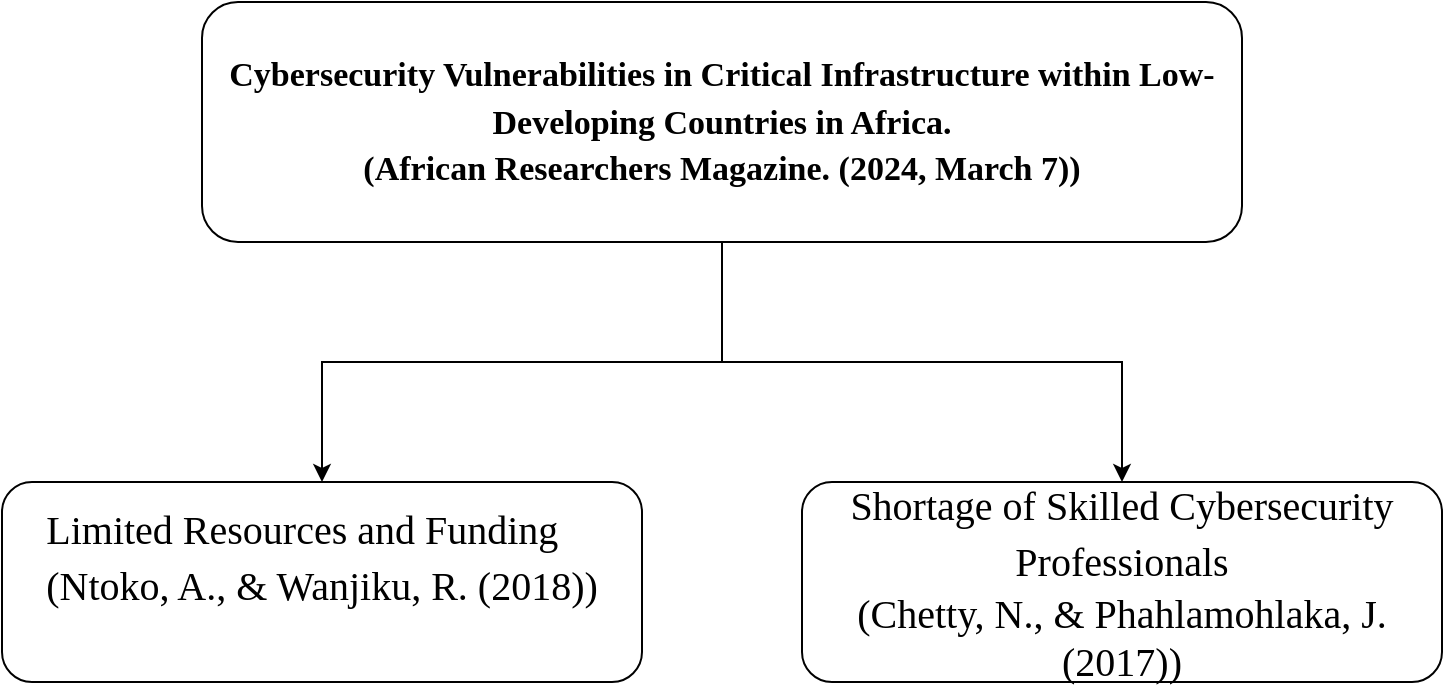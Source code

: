 <mxfile version="24.4.7" type="github">
  <diagram name="Page-1" id="ofCjfKJO8BuFq5yXyWCo">
    <mxGraphModel dx="828" dy="481" grid="1" gridSize="10" guides="1" tooltips="1" connect="1" arrows="1" fold="1" page="1" pageScale="1" pageWidth="850" pageHeight="1100" math="0" shadow="0">
      <root>
        <mxCell id="0" />
        <mxCell id="1" parent="0" />
        <mxCell id="ubxCL5xXY2yEDinQhzXY-3" value="" style="edgeStyle=orthogonalEdgeStyle;rounded=0;orthogonalLoop=1;jettySize=auto;html=1;" edge="1" parent="1" source="ubxCL5xXY2yEDinQhzXY-1" target="ubxCL5xXY2yEDinQhzXY-2">
          <mxGeometry relative="1" as="geometry" />
        </mxCell>
        <mxCell id="ubxCL5xXY2yEDinQhzXY-1" value="&lt;span style=&quot;font-size: 17px;&quot; id=&quot;docs-internal-guid-d5546918-7fff-56a0-d6ca-5dcf170bf663&quot;&gt;&lt;p style=&quot;font-size: 17px; font-weight: 700; line-height: 1.38; margin-top: 0pt; margin-bottom: 0pt;&quot; dir=&quot;ltr&quot;&gt;&lt;span style=&quot;background-color: transparent; font-variant-numeric: normal; font-variant-east-asian: normal; font-variant-alternates: normal; font-variant-position: normal; vertical-align: baseline; white-space-collapse: preserve; font-size: 17px;&quot;&gt;Cybersecurity Vulnerabilities in Critical Infrastructure within Low-Developing Countries in Africa.&lt;/span&gt;&lt;/p&gt;&lt;p style=&quot;font-size: 17px; font-weight: 700; line-height: 1.38; margin-top: 0pt; margin-bottom: 0pt;&quot; dir=&quot;ltr&quot;&gt;&lt;span style=&quot;background-color: transparent; white-space-collapse: preserve; font-variant-numeric: normal; font-variant-east-asian: normal; font-variant-alternates: normal; font-variant-position: normal; vertical-align: baseline; font-size: 17px;&quot;&gt;(&lt;/span&gt;&lt;span style=&quot;background-color: transparent; white-space-collapse: preserve; font-size: 17px;&quot;&gt;African Researchers Magazine. (2024, March 7)&lt;/span&gt;&lt;span style=&quot;background-color: transparent; white-space-collapse: preserve; font-size: 17px;&quot;&gt;)&lt;/span&gt;&lt;/p&gt;&lt;/span&gt;" style="rounded=1;whiteSpace=wrap;html=1;fontSize=17;align=center;fontFamily=Times New Roman;" vertex="1" parent="1">
          <mxGeometry x="220" y="180" width="520" height="120" as="geometry" />
        </mxCell>
        <mxCell id="ubxCL5xXY2yEDinQhzXY-2" value="&lt;span id=&quot;docs-internal-guid-b1ecaa4f-7fff-11c7-dbd0-22590b0f3346&quot; style=&quot;&quot;&gt;&lt;p dir=&quot;ltr&quot; style=&quot;line-height:1.38;text-align: justify;margin-top:0pt;margin-bottom:0pt;&quot;&gt;&lt;span style=&quot;background-color: transparent; font-variant-numeric: normal; font-variant-east-asian: normal; font-variant-alternates: normal; font-variant-position: normal; vertical-align: baseline; white-space-collapse: preserve;&quot;&gt;Limited Resources and Funding&lt;/span&gt;&lt;/p&gt;&lt;div style=&quot;&quot;&gt;&lt;span style=&quot;background-color: transparent; font-variant-numeric: normal; font-variant-east-asian: normal; font-variant-alternates: normal; font-variant-position: normal; vertical-align: baseline; white-space-collapse: preserve;&quot;&gt;&lt;span id=&quot;docs-internal-guid-ebc997b7-7fff-8e79-dcb2-c1bd8a740b65&quot;&gt;&lt;p dir=&quot;ltr&quot; style=&quot;line-height:1.38;text-align: justify;margin-top:0pt;margin-bottom:0pt;&quot;&gt;&lt;span style=&quot;background-color: transparent; font-variant-numeric: normal; font-variant-east-asian: normal; font-variant-alternates: normal; font-variant-position: normal; vertical-align: baseline;&quot;&gt;(Ntoko, A., &amp;amp; Wanjiku, R. (2018))&lt;/span&gt;&lt;/p&gt;&lt;div&gt;&lt;span style=&quot;background-color: transparent; font-variant-numeric: normal; font-variant-east-asian: normal; font-variant-alternates: normal; font-variant-position: normal; vertical-align: baseline;&quot;&gt;&lt;br&gt;&lt;/span&gt;&lt;/div&gt;&lt;/span&gt;&lt;/span&gt;&lt;/div&gt;&lt;/span&gt;" style="whiteSpace=wrap;html=1;fontSize=20;rounded=1;fontFamily=Times New Roman;" vertex="1" parent="1">
          <mxGeometry x="120" y="420" width="320" height="100" as="geometry" />
        </mxCell>
        <mxCell id="ubxCL5xXY2yEDinQhzXY-4" value="&lt;span id=&quot;docs-internal-guid-3f9f2b22-7fff-f455-dcc7-1cabe4b695e3&quot; style=&quot;font-size: 20px;&quot;&gt;&lt;p style=&quot;line-height: 1.38; margin-top: 0pt; margin-bottom: 0pt; font-size: 20px;&quot; dir=&quot;ltr&quot;&gt;&lt;span style=&quot;font-size: 20px; background-color: transparent; font-variant-numeric: normal; font-variant-east-asian: normal; font-variant-alternates: normal; font-variant-position: normal; vertical-align: baseline; white-space-collapse: preserve;&quot;&gt;Shortage of Skilled Cybersecurity Professionals&lt;/span&gt;&lt;/p&gt;&lt;div style=&quot;font-size: 20px;&quot;&gt;&lt;span style=&quot;font-size: 20px; background-color: transparent; font-variant-numeric: normal; font-variant-east-asian: normal; font-variant-alternates: normal; font-variant-position: normal; vertical-align: baseline; white-space-collapse: preserve;&quot;&gt;(&lt;/span&gt;&lt;span style=&quot;background-color: transparent; font-size: 20px; white-space-collapse: preserve;&quot;&gt;Chetty, N., &amp;amp; Phahlamohlaka, J. (2017)&lt;/span&gt;&lt;span style=&quot;background-color: transparent; font-size: 20px; white-space-collapse: preserve;&quot;&gt;)&lt;/span&gt;&lt;/div&gt;&lt;/span&gt;" style="whiteSpace=wrap;html=1;fontSize=20;rounded=1;fontFamily=Times New Roman;align=center;" vertex="1" parent="1">
          <mxGeometry x="520" y="420" width="320" height="100" as="geometry" />
        </mxCell>
        <mxCell id="ubxCL5xXY2yEDinQhzXY-5" value="" style="edgeStyle=orthogonalEdgeStyle;rounded=0;orthogonalLoop=1;jettySize=auto;html=1;entryX=0.5;entryY=0;entryDx=0;entryDy=0;" edge="1" parent="1" source="ubxCL5xXY2yEDinQhzXY-1" target="ubxCL5xXY2yEDinQhzXY-4">
          <mxGeometry relative="1" as="geometry">
            <mxPoint x="630" y="390" as="sourcePoint" />
            <mxPoint x="450" y="550" as="targetPoint" />
          </mxGeometry>
        </mxCell>
      </root>
    </mxGraphModel>
  </diagram>
</mxfile>
